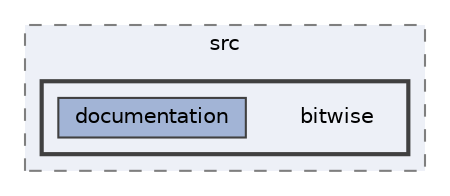digraph "/Users/fola/Documents/ArkScript/Ark/lib/modules/src/bitwise"
{
 // INTERACTIVE_SVG=YES
 // LATEX_PDF_SIZE
  bgcolor="transparent";
  edge [fontname=Helvetica,fontsize=10,labelfontname=Helvetica,labelfontsize=10];
  node [fontname=Helvetica,fontsize=10,shape=box,height=0.2,width=0.4];
  compound=true
  subgraph clusterdir_9985dd985f66462ade73a56b3831da65 {
    graph [ bgcolor="#edf0f7", pencolor="grey50", label="src", fontname=Helvetica,fontsize=10 style="filled,dashed", URL="dir_9985dd985f66462ade73a56b3831da65.html",tooltip=""]
  subgraph clusterdir_c17c6e61fd6faf5f3b8b04d9f2727f61 {
    graph [ bgcolor="#edf0f7", pencolor="grey25", label="", fontname=Helvetica,fontsize=10 style="filled,bold", URL="dir_c17c6e61fd6faf5f3b8b04d9f2727f61.html",tooltip=""]
    dir_c17c6e61fd6faf5f3b8b04d9f2727f61 [shape=plaintext, label="bitwise"];
  dir_be403e97303eb0fd278045f4097466e3 [label="documentation", fillcolor="#a2b4d6", color="grey25", style="filled", URL="dir_be403e97303eb0fd278045f4097466e3.html",tooltip=""];
  }
  }
}
